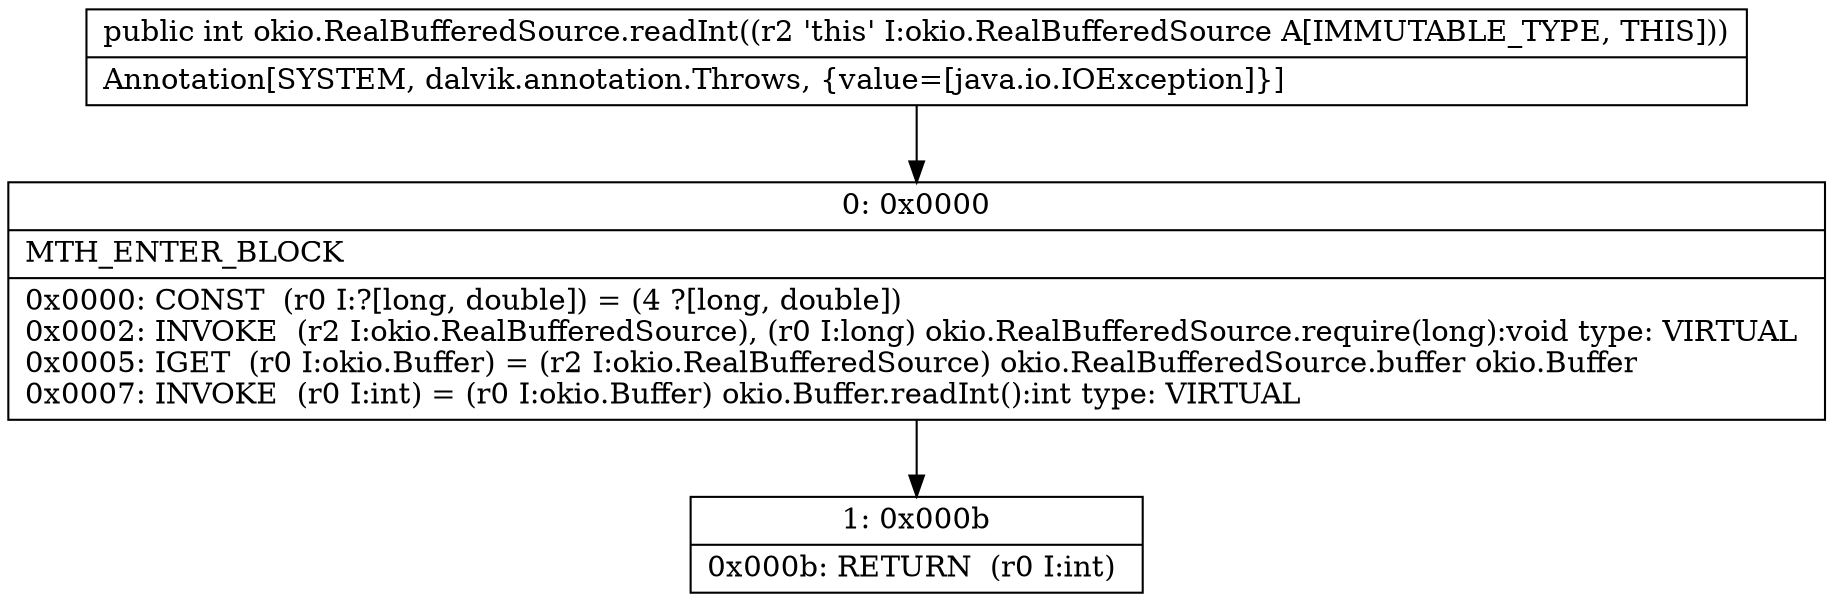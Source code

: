 digraph "CFG forokio.RealBufferedSource.readInt()I" {
Node_0 [shape=record,label="{0\:\ 0x0000|MTH_ENTER_BLOCK\l|0x0000: CONST  (r0 I:?[long, double]) = (4 ?[long, double]) \l0x0002: INVOKE  (r2 I:okio.RealBufferedSource), (r0 I:long) okio.RealBufferedSource.require(long):void type: VIRTUAL \l0x0005: IGET  (r0 I:okio.Buffer) = (r2 I:okio.RealBufferedSource) okio.RealBufferedSource.buffer okio.Buffer \l0x0007: INVOKE  (r0 I:int) = (r0 I:okio.Buffer) okio.Buffer.readInt():int type: VIRTUAL \l}"];
Node_1 [shape=record,label="{1\:\ 0x000b|0x000b: RETURN  (r0 I:int) \l}"];
MethodNode[shape=record,label="{public int okio.RealBufferedSource.readInt((r2 'this' I:okio.RealBufferedSource A[IMMUTABLE_TYPE, THIS]))  | Annotation[SYSTEM, dalvik.annotation.Throws, \{value=[java.io.IOException]\}]\l}"];
MethodNode -> Node_0;
Node_0 -> Node_1;
}

